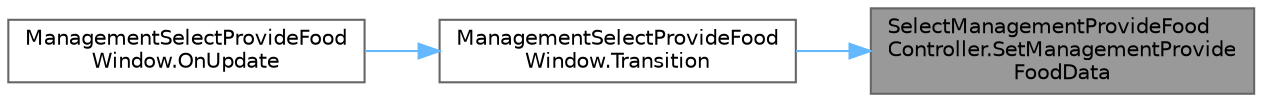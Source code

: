 digraph "SelectManagementProvideFoodController.SetManagementProvideFoodData"
{
 // LATEX_PDF_SIZE
  bgcolor="transparent";
  edge [fontname=Helvetica,fontsize=10,labelfontname=Helvetica,labelfontsize=10];
  node [fontname=Helvetica,fontsize=10,shape=box,height=0.2,width=0.4];
  rankdir="RL";
  Node1 [id="Node000001",label="SelectManagementProvideFood\lController.SetManagementProvide\lFoodData",height=0.2,width=0.4,color="gray40", fillcolor="grey60", style="filled", fontcolor="black",tooltip="提供料理をマネージャーにセットする"];
  Node1 -> Node2 [id="edge1_Node000001_Node000002",dir="back",color="steelblue1",style="solid",tooltip=" "];
  Node2 [id="Node000002",label="ManagementSelectProvideFood\lWindow.Transition",height=0.2,width=0.4,color="grey40", fillcolor="white", style="filled",URL="$class_management_select_provide_food_window.html#a8eb04f2f8193312d709e02c70163475a",tooltip=" "];
  Node2 -> Node3 [id="edge2_Node000002_Node000003",dir="back",color="steelblue1",style="solid",tooltip=" "];
  Node3 [id="Node000003",label="ManagementSelectProvideFood\lWindow.OnUpdate",height=0.2,width=0.4,color="grey40", fillcolor="white", style="filled",URL="$class_management_select_provide_food_window.html#ae7c918611d49b0020ad2d1e673c4ccf5",tooltip=" "];
}
